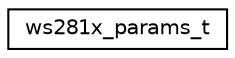 digraph "Graphical Class Hierarchy"
{
 // LATEX_PDF_SIZE
  edge [fontname="Helvetica",fontsize="10",labelfontname="Helvetica",labelfontsize="10"];
  node [fontname="Helvetica",fontsize="10",shape=record];
  rankdir="LR";
  Node0 [label="ws281x_params_t",height=0.2,width=0.4,color="black", fillcolor="white", style="filled",URL="$structws281x__params__t.html",tooltip="Struct to hold initialization parameters for a WS281x RGB LED."];
}
